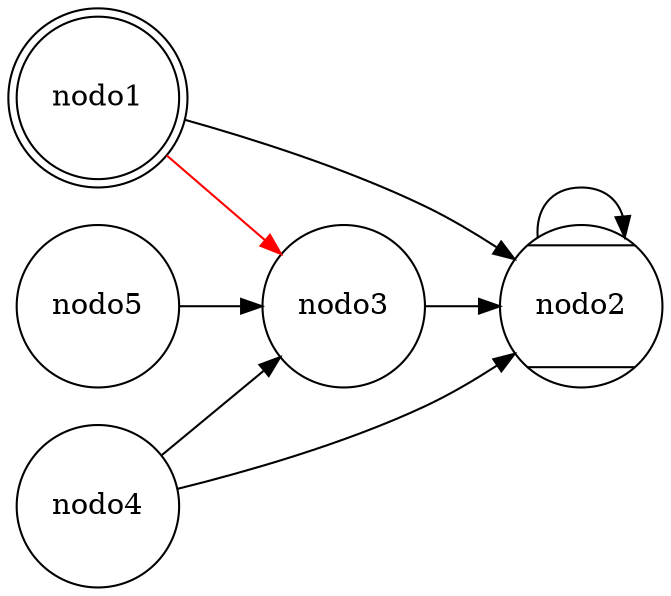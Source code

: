 digraph A{
node [shape = circle];
nodo1[shape = doublecircle];
nodo2 [shape = Mcircle];
nodo1 -> nodo2;
nodo1 -> nodo3[color = red];
nodo2 -> nodo2;
nodo3 -> nodo2;
nodo4 -> nodo3;
nodo4 -> nodo2;
nodo5 -> nodo3;
rankdir=LR;
}

